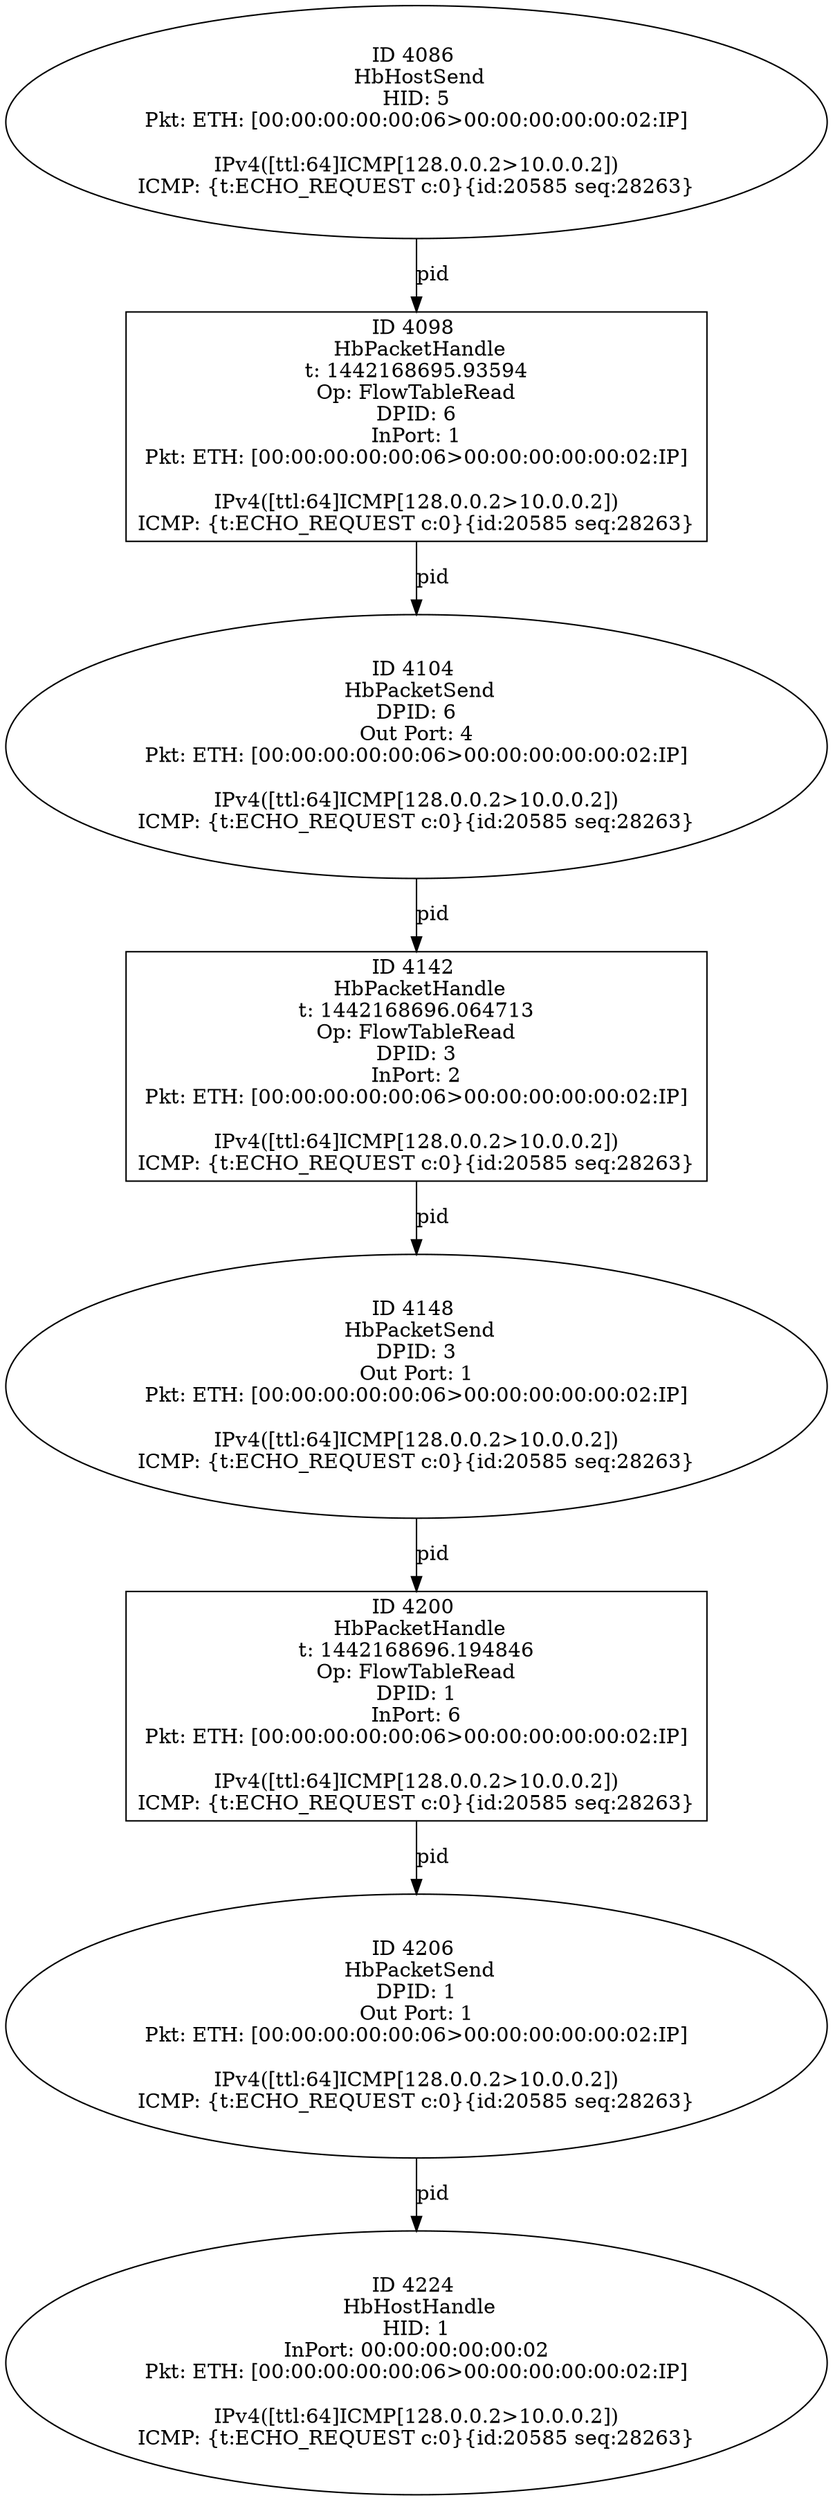 strict digraph G {
4224 [shape=oval, event=<hb_events.HbHostHandle object at 0x107b14110>, label="ID 4224 
 HbHostHandle
HID: 1
InPort: 00:00:00:00:00:02
Pkt: ETH: [00:00:00:00:00:06>00:00:00:00:00:02:IP]

IPv4([ttl:64]ICMP[128.0.0.2>10.0.0.2])
ICMP: {t:ECHO_REQUEST c:0}{id:20585 seq:28263}"];
4098 [shape=box, event=<hb_events.HbPacketHandle object at 0x107a94790>, label="ID 4098 
 HbPacketHandle
t: 1442168695.93594
Op: FlowTableRead
DPID: 6
InPort: 1
Pkt: ETH: [00:00:00:00:00:06>00:00:00:00:00:02:IP]

IPv4([ttl:64]ICMP[128.0.0.2>10.0.0.2])
ICMP: {t:ECHO_REQUEST c:0}{id:20585 seq:28263}"];
4104 [shape=oval, event=<hb_events.HbPacketSend object at 0x107a94bd0>, label="ID 4104 
 HbPacketSend
DPID: 6
Out Port: 4
Pkt: ETH: [00:00:00:00:00:06>00:00:00:00:00:02:IP]

IPv4([ttl:64]ICMP[128.0.0.2>10.0.0.2])
ICMP: {t:ECHO_REQUEST c:0}{id:20585 seq:28263}"];
4142 [shape=box, event=<hb_events.HbPacketHandle object at 0x107aab8d0>, label="ID 4142 
 HbPacketHandle
t: 1442168696.064713
Op: FlowTableRead
DPID: 3
InPort: 2
Pkt: ETH: [00:00:00:00:00:06>00:00:00:00:00:02:IP]

IPv4([ttl:64]ICMP[128.0.0.2>10.0.0.2])
ICMP: {t:ECHO_REQUEST c:0}{id:20585 seq:28263}"];
4200 [shape=box, event=<hb_events.HbPacketHandle object at 0x107af91d0>, label="ID 4200 
 HbPacketHandle
t: 1442168696.194846
Op: FlowTableRead
DPID: 1
InPort: 6
Pkt: ETH: [00:00:00:00:00:06>00:00:00:00:00:02:IP]

IPv4([ttl:64]ICMP[128.0.0.2>10.0.0.2])
ICMP: {t:ECHO_REQUEST c:0}{id:20585 seq:28263}"];
4148 [shape=oval, event=<hb_events.HbPacketSend object at 0x107ac6050>, label="ID 4148 
 HbPacketSend
DPID: 3
Out Port: 1
Pkt: ETH: [00:00:00:00:00:06>00:00:00:00:00:02:IP]

IPv4([ttl:64]ICMP[128.0.0.2>10.0.0.2])
ICMP: {t:ECHO_REQUEST c:0}{id:20585 seq:28263}"];
4206 [shape=oval, event=<hb_events.HbPacketSend object at 0x107af9590>, label="ID 4206 
 HbPacketSend
DPID: 1
Out Port: 1
Pkt: ETH: [00:00:00:00:00:06>00:00:00:00:00:02:IP]

IPv4([ttl:64]ICMP[128.0.0.2>10.0.0.2])
ICMP: {t:ECHO_REQUEST c:0}{id:20585 seq:28263}"];
4086 [shape=oval, event=<hb_events.HbHostSend object at 0x107a8eb50>, label="ID 4086 
 HbHostSend
HID: 5
Pkt: ETH: [00:00:00:00:00:06>00:00:00:00:00:02:IP]

IPv4([ttl:64]ICMP[128.0.0.2>10.0.0.2])
ICMP: {t:ECHO_REQUEST c:0}{id:20585 seq:28263}"];
4098 -> 4104  [rel=pid, label=pid];
4104 -> 4142  [rel=pid, label=pid];
4142 -> 4148  [rel=pid, label=pid];
4200 -> 4206  [rel=pid, label=pid];
4148 -> 4200  [rel=pid, label=pid];
4206 -> 4224  [rel=pid, label=pid];
4086 -> 4098  [rel=pid, label=pid];
}
